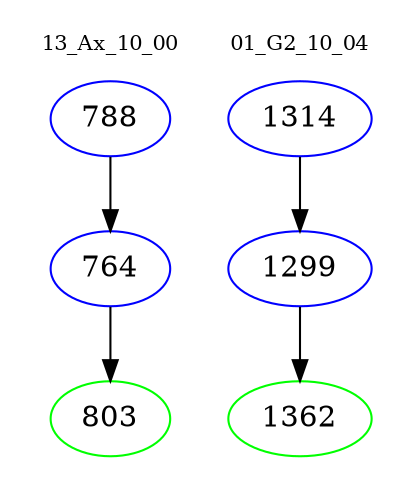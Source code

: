 digraph{
subgraph cluster_0 {
color = white
label = "13_Ax_10_00";
fontsize=10;
T0_788 [label="788", color="blue"]
T0_788 -> T0_764 [color="black"]
T0_764 [label="764", color="blue"]
T0_764 -> T0_803 [color="black"]
T0_803 [label="803", color="green"]
}
subgraph cluster_1 {
color = white
label = "01_G2_10_04";
fontsize=10;
T1_1314 [label="1314", color="blue"]
T1_1314 -> T1_1299 [color="black"]
T1_1299 [label="1299", color="blue"]
T1_1299 -> T1_1362 [color="black"]
T1_1362 [label="1362", color="green"]
}
}
